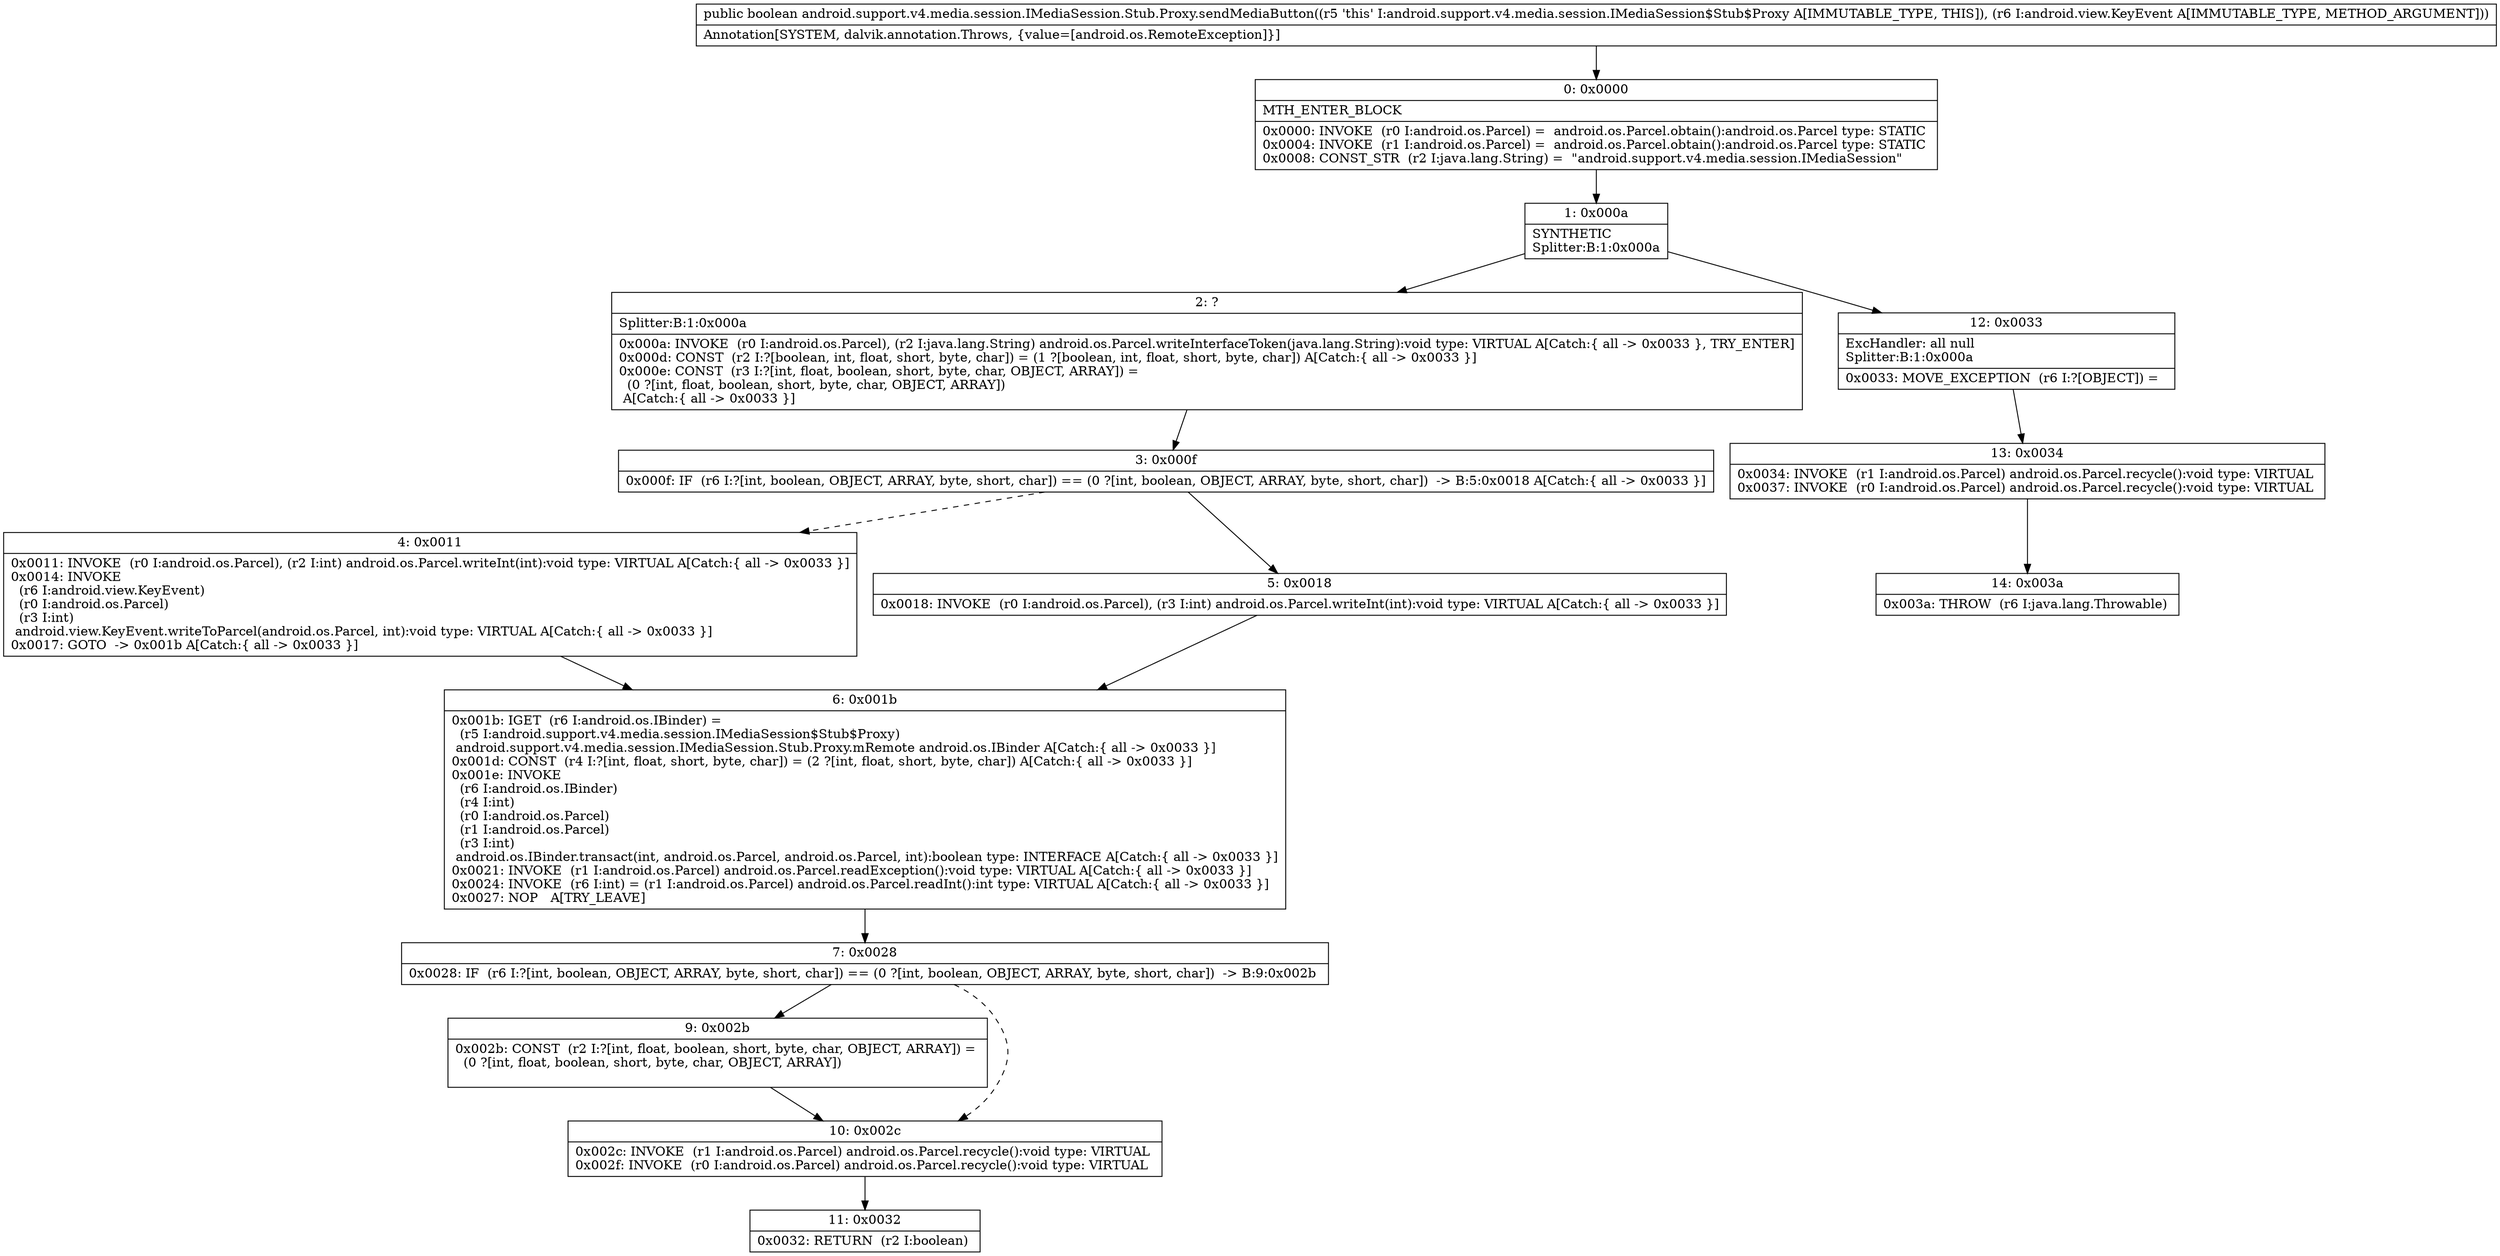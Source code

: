 digraph "CFG forandroid.support.v4.media.session.IMediaSession.Stub.Proxy.sendMediaButton(Landroid\/view\/KeyEvent;)Z" {
Node_0 [shape=record,label="{0\:\ 0x0000|MTH_ENTER_BLOCK\l|0x0000: INVOKE  (r0 I:android.os.Parcel) =  android.os.Parcel.obtain():android.os.Parcel type: STATIC \l0x0004: INVOKE  (r1 I:android.os.Parcel) =  android.os.Parcel.obtain():android.os.Parcel type: STATIC \l0x0008: CONST_STR  (r2 I:java.lang.String) =  \"android.support.v4.media.session.IMediaSession\" \l}"];
Node_1 [shape=record,label="{1\:\ 0x000a|SYNTHETIC\lSplitter:B:1:0x000a\l}"];
Node_2 [shape=record,label="{2\:\ ?|Splitter:B:1:0x000a\l|0x000a: INVOKE  (r0 I:android.os.Parcel), (r2 I:java.lang.String) android.os.Parcel.writeInterfaceToken(java.lang.String):void type: VIRTUAL A[Catch:\{ all \-\> 0x0033 \}, TRY_ENTER]\l0x000d: CONST  (r2 I:?[boolean, int, float, short, byte, char]) = (1 ?[boolean, int, float, short, byte, char]) A[Catch:\{ all \-\> 0x0033 \}]\l0x000e: CONST  (r3 I:?[int, float, boolean, short, byte, char, OBJECT, ARRAY]) = \l  (0 ?[int, float, boolean, short, byte, char, OBJECT, ARRAY])\l A[Catch:\{ all \-\> 0x0033 \}]\l}"];
Node_3 [shape=record,label="{3\:\ 0x000f|0x000f: IF  (r6 I:?[int, boolean, OBJECT, ARRAY, byte, short, char]) == (0 ?[int, boolean, OBJECT, ARRAY, byte, short, char])  \-\> B:5:0x0018 A[Catch:\{ all \-\> 0x0033 \}]\l}"];
Node_4 [shape=record,label="{4\:\ 0x0011|0x0011: INVOKE  (r0 I:android.os.Parcel), (r2 I:int) android.os.Parcel.writeInt(int):void type: VIRTUAL A[Catch:\{ all \-\> 0x0033 \}]\l0x0014: INVOKE  \l  (r6 I:android.view.KeyEvent)\l  (r0 I:android.os.Parcel)\l  (r3 I:int)\l android.view.KeyEvent.writeToParcel(android.os.Parcel, int):void type: VIRTUAL A[Catch:\{ all \-\> 0x0033 \}]\l0x0017: GOTO  \-\> 0x001b A[Catch:\{ all \-\> 0x0033 \}]\l}"];
Node_5 [shape=record,label="{5\:\ 0x0018|0x0018: INVOKE  (r0 I:android.os.Parcel), (r3 I:int) android.os.Parcel.writeInt(int):void type: VIRTUAL A[Catch:\{ all \-\> 0x0033 \}]\l}"];
Node_6 [shape=record,label="{6\:\ 0x001b|0x001b: IGET  (r6 I:android.os.IBinder) = \l  (r5 I:android.support.v4.media.session.IMediaSession$Stub$Proxy)\l android.support.v4.media.session.IMediaSession.Stub.Proxy.mRemote android.os.IBinder A[Catch:\{ all \-\> 0x0033 \}]\l0x001d: CONST  (r4 I:?[int, float, short, byte, char]) = (2 ?[int, float, short, byte, char]) A[Catch:\{ all \-\> 0x0033 \}]\l0x001e: INVOKE  \l  (r6 I:android.os.IBinder)\l  (r4 I:int)\l  (r0 I:android.os.Parcel)\l  (r1 I:android.os.Parcel)\l  (r3 I:int)\l android.os.IBinder.transact(int, android.os.Parcel, android.os.Parcel, int):boolean type: INTERFACE A[Catch:\{ all \-\> 0x0033 \}]\l0x0021: INVOKE  (r1 I:android.os.Parcel) android.os.Parcel.readException():void type: VIRTUAL A[Catch:\{ all \-\> 0x0033 \}]\l0x0024: INVOKE  (r6 I:int) = (r1 I:android.os.Parcel) android.os.Parcel.readInt():int type: VIRTUAL A[Catch:\{ all \-\> 0x0033 \}]\l0x0027: NOP   A[TRY_LEAVE]\l}"];
Node_7 [shape=record,label="{7\:\ 0x0028|0x0028: IF  (r6 I:?[int, boolean, OBJECT, ARRAY, byte, short, char]) == (0 ?[int, boolean, OBJECT, ARRAY, byte, short, char])  \-\> B:9:0x002b \l}"];
Node_9 [shape=record,label="{9\:\ 0x002b|0x002b: CONST  (r2 I:?[int, float, boolean, short, byte, char, OBJECT, ARRAY]) = \l  (0 ?[int, float, boolean, short, byte, char, OBJECT, ARRAY])\l \l}"];
Node_10 [shape=record,label="{10\:\ 0x002c|0x002c: INVOKE  (r1 I:android.os.Parcel) android.os.Parcel.recycle():void type: VIRTUAL \l0x002f: INVOKE  (r0 I:android.os.Parcel) android.os.Parcel.recycle():void type: VIRTUAL \l}"];
Node_11 [shape=record,label="{11\:\ 0x0032|0x0032: RETURN  (r2 I:boolean) \l}"];
Node_12 [shape=record,label="{12\:\ 0x0033|ExcHandler: all null\lSplitter:B:1:0x000a\l|0x0033: MOVE_EXCEPTION  (r6 I:?[OBJECT]) =  \l}"];
Node_13 [shape=record,label="{13\:\ 0x0034|0x0034: INVOKE  (r1 I:android.os.Parcel) android.os.Parcel.recycle():void type: VIRTUAL \l0x0037: INVOKE  (r0 I:android.os.Parcel) android.os.Parcel.recycle():void type: VIRTUAL \l}"];
Node_14 [shape=record,label="{14\:\ 0x003a|0x003a: THROW  (r6 I:java.lang.Throwable) \l}"];
MethodNode[shape=record,label="{public boolean android.support.v4.media.session.IMediaSession.Stub.Proxy.sendMediaButton((r5 'this' I:android.support.v4.media.session.IMediaSession$Stub$Proxy A[IMMUTABLE_TYPE, THIS]), (r6 I:android.view.KeyEvent A[IMMUTABLE_TYPE, METHOD_ARGUMENT]))  | Annotation[SYSTEM, dalvik.annotation.Throws, \{value=[android.os.RemoteException]\}]\l}"];
MethodNode -> Node_0;
Node_0 -> Node_1;
Node_1 -> Node_2;
Node_1 -> Node_12;
Node_2 -> Node_3;
Node_3 -> Node_4[style=dashed];
Node_3 -> Node_5;
Node_4 -> Node_6;
Node_5 -> Node_6;
Node_6 -> Node_7;
Node_7 -> Node_9;
Node_7 -> Node_10[style=dashed];
Node_9 -> Node_10;
Node_10 -> Node_11;
Node_12 -> Node_13;
Node_13 -> Node_14;
}

